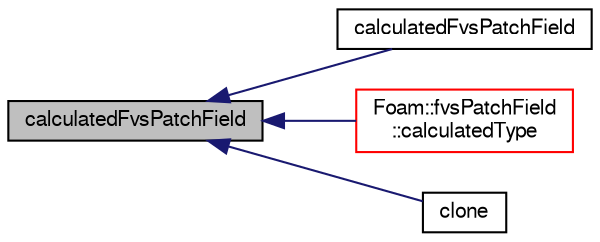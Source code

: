 digraph "calculatedFvsPatchField"
{
  bgcolor="transparent";
  edge [fontname="FreeSans",fontsize="10",labelfontname="FreeSans",labelfontsize="10"];
  node [fontname="FreeSans",fontsize="10",shape=record];
  rankdir="LR";
  Node1 [label="calculatedFvsPatchField",height=0.2,width=0.4,color="black", fillcolor="grey75", style="filled", fontcolor="black"];
  Node1 -> Node2 [dir="back",color="midnightblue",fontsize="10",style="solid",fontname="FreeSans"];
  Node2 [label="calculatedFvsPatchField",height=0.2,width=0.4,color="black",URL="$a22366.html#ac039ab131badbe6dd96c4a3cc85739e6",tooltip="Construct by mapping given patchField<Type> onto a new patch. "];
  Node1 -> Node3 [dir="back",color="midnightblue",fontsize="10",style="solid",fontname="FreeSans"];
  Node3 [label="Foam::fvsPatchField\l::calculatedType",height=0.2,width=0.4,color="red",URL="$a22426.html#a749865cb64a50e0080d394342196d9d6",tooltip="Return the type of the calculated for of fvsPatchField. "];
  Node1 -> Node5 [dir="back",color="midnightblue",fontsize="10",style="solid",fontname="FreeSans"];
  Node5 [label="clone",height=0.2,width=0.4,color="black",URL="$a22366.html#a32296d348c4860fe7d0b54baba3c3c9d",tooltip="Construct and return a clone. "];
}
